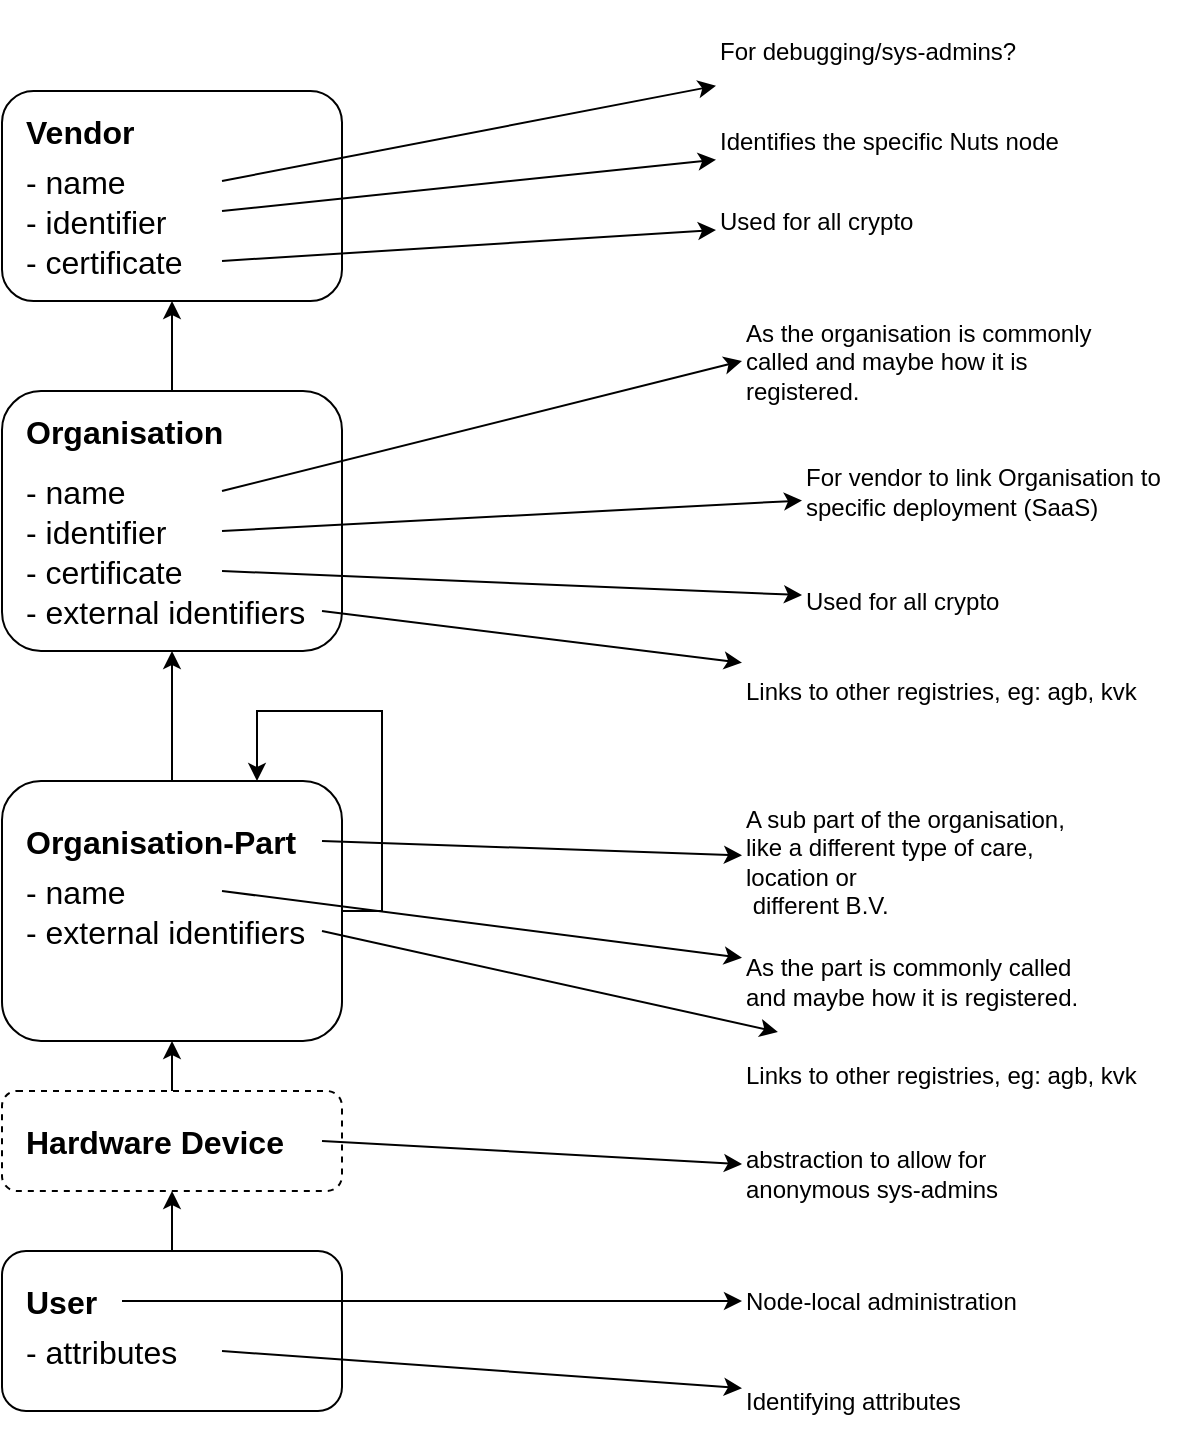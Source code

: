 <mxfile version="11.3.0" type="device" pages="1"><diagram id="QG48dFX8elnxP5RsR9Fy" name="Page-1"><mxGraphModel dx="1106" dy="1003" grid="1" gridSize="10" guides="1" tooltips="1" connect="1" arrows="1" fold="1" page="1" pageScale="1" pageWidth="827" pageHeight="1169" math="0" shadow="0"><root><mxCell id="0"/><mxCell id="1" parent="0"/><mxCell id="VHp0zXAH_yV2pyHHh400-45" value="" style="rounded=1;whiteSpace=wrap;html=1;" vertex="1" parent="1"><mxGeometry x="20" y="67.5" width="170" height="105" as="geometry"/></mxCell><mxCell id="VHp0zXAH_yV2pyHHh400-40" style="edgeStyle=none;rounded=0;orthogonalLoop=1;jettySize=auto;html=1;exitX=0.5;exitY=0;exitDx=0;exitDy=0;entryX=0.5;entryY=1;entryDx=0;entryDy=0;" edge="1" parent="1" source="VHp0zXAH_yV2pyHHh400-35" target="VHp0zXAH_yV2pyHHh400-31"><mxGeometry relative="1" as="geometry"/></mxCell><mxCell id="VHp0zXAH_yV2pyHHh400-35" value="" style="rounded=1;whiteSpace=wrap;html=1;" vertex="1" parent="1"><mxGeometry x="20" y="647.5" width="170" height="80" as="geometry"/></mxCell><mxCell id="VHp0zXAH_yV2pyHHh400-32" style="edgeStyle=orthogonalEdgeStyle;rounded=0;orthogonalLoop=1;jettySize=auto;html=1;exitX=0.5;exitY=0;exitDx=0;exitDy=0;" edge="1" parent="1" source="VHp0zXAH_yV2pyHHh400-31" target="VHp0zXAH_yV2pyHHh400-24"><mxGeometry relative="1" as="geometry"/></mxCell><mxCell id="VHp0zXAH_yV2pyHHh400-31" value="" style="rounded=1;whiteSpace=wrap;html=1;dashed=1;" vertex="1" parent="1"><mxGeometry x="20" y="567.5" width="170" height="50" as="geometry"/></mxCell><mxCell id="VHp0zXAH_yV2pyHHh400-27" style="edgeStyle=orthogonalEdgeStyle;rounded=0;orthogonalLoop=1;jettySize=auto;html=1;exitX=0.5;exitY=0;exitDx=0;exitDy=0;entryX=0.5;entryY=1;entryDx=0;entryDy=0;" edge="1" parent="1" source="VHp0zXAH_yV2pyHHh400-24" target="VHp0zXAH_yV2pyHHh400-13"><mxGeometry relative="1" as="geometry"/></mxCell><mxCell id="VHp0zXAH_yV2pyHHh400-24" value="" style="rounded=1;whiteSpace=wrap;html=1;" vertex="1" parent="1"><mxGeometry x="20" y="412.5" width="170" height="130" as="geometry"/></mxCell><mxCell id="VHp0zXAH_yV2pyHHh400-46" style="edgeStyle=none;rounded=0;orthogonalLoop=1;jettySize=auto;html=1;exitX=0.5;exitY=0;exitDx=0;exitDy=0;" edge="1" parent="1" source="VHp0zXAH_yV2pyHHh400-13" target="VHp0zXAH_yV2pyHHh400-45"><mxGeometry relative="1" as="geometry"/></mxCell><mxCell id="VHp0zXAH_yV2pyHHh400-13" value="" style="rounded=1;whiteSpace=wrap;html=1;" vertex="1" parent="1"><mxGeometry x="20" y="217.5" width="170" height="130" as="geometry"/></mxCell><mxCell id="VHp0zXAH_yV2pyHHh400-2" value="For vendor to link Organisation to specific deployment (SaaS)" style="text;html=1;strokeColor=none;fillColor=none;align=left;verticalAlign=middle;whiteSpace=wrap;rounded=0;" vertex="1" parent="1"><mxGeometry x="420" y="237.5" width="180" height="60" as="geometry"/></mxCell><mxCell id="VHp0zXAH_yV2pyHHh400-3" value="As the organisation is commonly called and maybe how it is registered." style="text;html=1;strokeColor=none;fillColor=none;align=left;verticalAlign=middle;whiteSpace=wrap;rounded=0;" vertex="1" parent="1"><mxGeometry x="390" y="177.5" width="180" height="50" as="geometry"/></mxCell><mxCell id="VHp0zXAH_yV2pyHHh400-4" value="Used for all crypto" style="text;html=1;strokeColor=none;fillColor=none;align=left;verticalAlign=middle;whiteSpace=wrap;rounded=0;direction=south;" vertex="1" parent="1"><mxGeometry x="420" y="307.5" width="142" height="30" as="geometry"/></mxCell><mxCell id="VHp0zXAH_yV2pyHHh400-6" value="&lt;font style=&quot;font-size: 16px&quot;&gt;&lt;b&gt;Organisation&lt;/b&gt;&lt;/font&gt;" style="text;html=1;strokeColor=none;fillColor=none;align=left;verticalAlign=middle;whiteSpace=wrap;rounded=0;" vertex="1" parent="1"><mxGeometry x="30" y="222.5" width="180" height="30" as="geometry"/></mxCell><mxCell id="VHp0zXAH_yV2pyHHh400-10" style="rounded=0;orthogonalLoop=1;jettySize=auto;html=1;exitX=1;exitY=0.5;exitDx=0;exitDy=0;entryX=0;entryY=0.5;entryDx=0;entryDy=0;" edge="1" parent="1" source="VHp0zXAH_yV2pyHHh400-7" target="VHp0zXAH_yV2pyHHh400-3"><mxGeometry relative="1" as="geometry"/></mxCell><mxCell id="VHp0zXAH_yV2pyHHh400-7" value="&lt;font style=&quot;font-size: 16px&quot;&gt;- name&lt;/font&gt;" style="text;html=1;strokeColor=none;fillColor=none;align=left;verticalAlign=middle;whiteSpace=wrap;rounded=0;" vertex="1" parent="1"><mxGeometry x="30" y="257.5" width="100" height="20" as="geometry"/></mxCell><mxCell id="VHp0zXAH_yV2pyHHh400-11" style="edgeStyle=none;rounded=0;orthogonalLoop=1;jettySize=auto;html=1;exitX=1;exitY=0.5;exitDx=0;exitDy=0;" edge="1" parent="1" source="VHp0zXAH_yV2pyHHh400-8" target="VHp0zXAH_yV2pyHHh400-2"><mxGeometry relative="1" as="geometry"/></mxCell><mxCell id="VHp0zXAH_yV2pyHHh400-8" value="&lt;font style=&quot;font-size: 16px&quot;&gt;- identifier&lt;/font&gt;" style="text;html=1;strokeColor=none;fillColor=none;align=left;verticalAlign=middle;whiteSpace=wrap;rounded=0;" vertex="1" parent="1"><mxGeometry x="30" y="277.5" width="100" height="20" as="geometry"/></mxCell><mxCell id="VHp0zXAH_yV2pyHHh400-12" style="edgeStyle=none;rounded=0;orthogonalLoop=1;jettySize=auto;html=1;exitX=1;exitY=0.5;exitDx=0;exitDy=0;" edge="1" parent="1" source="VHp0zXAH_yV2pyHHh400-9" target="VHp0zXAH_yV2pyHHh400-4"><mxGeometry relative="1" as="geometry"/></mxCell><mxCell id="VHp0zXAH_yV2pyHHh400-9" value="&lt;font style=&quot;font-size: 16px&quot;&gt;- certificate&lt;/font&gt;" style="text;html=1;strokeColor=none;fillColor=none;align=left;verticalAlign=middle;whiteSpace=wrap;rounded=0;" vertex="1" parent="1"><mxGeometry x="30" y="297.5" width="100" height="20" as="geometry"/></mxCell><mxCell id="VHp0zXAH_yV2pyHHh400-16" style="edgeStyle=none;rounded=0;orthogonalLoop=1;jettySize=auto;html=1;exitX=1;exitY=0.5;exitDx=0;exitDy=0;" edge="1" parent="1" source="VHp0zXAH_yV2pyHHh400-14" target="VHp0zXAH_yV2pyHHh400-15"><mxGeometry relative="1" as="geometry"/></mxCell><mxCell id="VHp0zXAH_yV2pyHHh400-14" value="&lt;font style=&quot;font-size: 16px&quot;&gt;&lt;b&gt;Organisation-Part&lt;/b&gt;&lt;/font&gt;" style="text;html=1;strokeColor=none;fillColor=none;align=left;verticalAlign=middle;whiteSpace=wrap;rounded=0;" vertex="1" parent="1"><mxGeometry x="30" y="427.5" width="150" height="30" as="geometry"/></mxCell><mxCell id="VHp0zXAH_yV2pyHHh400-15" value="A sub part of the organisation, like a different type of care, location or&lt;br&gt;&amp;nbsp;different B.V." style="text;html=1;strokeColor=none;fillColor=none;align=left;verticalAlign=middle;whiteSpace=wrap;rounded=0;" vertex="1" parent="1"><mxGeometry x="390" y="427.5" width="167" height="50" as="geometry"/></mxCell><mxCell id="VHp0zXAH_yV2pyHHh400-54" style="edgeStyle=none;rounded=0;orthogonalLoop=1;jettySize=auto;html=1;exitX=1;exitY=0.5;exitDx=0;exitDy=0;" edge="1" parent="1" source="VHp0zXAH_yV2pyHHh400-17" target="VHp0zXAH_yV2pyHHh400-18"><mxGeometry relative="1" as="geometry"/></mxCell><mxCell id="VHp0zXAH_yV2pyHHh400-17" value="&lt;font style=&quot;font-size: 16px&quot;&gt;- name&lt;/font&gt;" style="text;html=1;strokeColor=none;fillColor=none;align=left;verticalAlign=middle;whiteSpace=wrap;rounded=0;" vertex="1" parent="1"><mxGeometry x="30" y="457.5" width="100" height="20" as="geometry"/></mxCell><mxCell id="VHp0zXAH_yV2pyHHh400-18" value="As the part is commonly called and maybe how it is registered." style="text;html=1;strokeColor=none;fillColor=none;align=left;verticalAlign=middle;whiteSpace=wrap;rounded=0;" vertex="1" parent="1"><mxGeometry x="390" y="487.5" width="180" height="50" as="geometry"/></mxCell><mxCell id="VHp0zXAH_yV2pyHHh400-21" style="edgeStyle=none;rounded=0;orthogonalLoop=1;jettySize=auto;html=1;exitX=1;exitY=0.5;exitDx=0;exitDy=0;" edge="1" parent="1" source="VHp0zXAH_yV2pyHHh400-19" target="VHp0zXAH_yV2pyHHh400-20"><mxGeometry relative="1" as="geometry"/></mxCell><mxCell id="VHp0zXAH_yV2pyHHh400-19" value="&lt;font style=&quot;font-size: 16px&quot;&gt;- external identifiers&lt;/font&gt;" style="text;html=1;strokeColor=none;fillColor=none;align=left;verticalAlign=middle;whiteSpace=wrap;rounded=0;" vertex="1" parent="1"><mxGeometry x="30" y="317.5" width="150" height="20" as="geometry"/></mxCell><mxCell id="VHp0zXAH_yV2pyHHh400-20" value="Links to other registries, eg: agb, kvk" style="text;html=1;strokeColor=none;fillColor=none;align=left;verticalAlign=middle;whiteSpace=wrap;rounded=0;" vertex="1" parent="1"><mxGeometry x="390" y="337.5" width="230" height="60" as="geometry"/></mxCell><mxCell id="VHp0zXAH_yV2pyHHh400-56" style="edgeStyle=none;rounded=0;orthogonalLoop=1;jettySize=auto;html=1;exitX=1;exitY=0.5;exitDx=0;exitDy=0;" edge="1" parent="1" source="VHp0zXAH_yV2pyHHh400-22" target="VHp0zXAH_yV2pyHHh400-55"><mxGeometry relative="1" as="geometry"/></mxCell><mxCell id="VHp0zXAH_yV2pyHHh400-22" value="&lt;font style=&quot;font-size: 16px&quot;&gt;- external identifiers&lt;/font&gt;" style="text;html=1;strokeColor=none;fillColor=none;align=left;verticalAlign=middle;whiteSpace=wrap;rounded=0;" vertex="1" parent="1"><mxGeometry x="30" y="477.5" width="150" height="20" as="geometry"/></mxCell><mxCell id="VHp0zXAH_yV2pyHHh400-25" style="edgeStyle=orthogonalEdgeStyle;rounded=0;orthogonalLoop=1;jettySize=auto;html=1;exitX=1;exitY=0.5;exitDx=0;exitDy=0;entryX=0.75;entryY=0;entryDx=0;entryDy=0;" edge="1" parent="1" source="VHp0zXAH_yV2pyHHh400-24" target="VHp0zXAH_yV2pyHHh400-24"><mxGeometry relative="1" as="geometry"><Array as="points"><mxPoint x="210" y="477.5"/><mxPoint x="210" y="377.5"/><mxPoint x="148" y="377.5"/></Array></mxGeometry></mxCell><mxCell id="VHp0zXAH_yV2pyHHh400-30" style="rounded=0;orthogonalLoop=1;jettySize=auto;html=1;exitX=1;exitY=0.5;exitDx=0;exitDy=0;" edge="1" parent="1" source="VHp0zXAH_yV2pyHHh400-28" target="VHp0zXAH_yV2pyHHh400-29"><mxGeometry relative="1" as="geometry"/></mxCell><mxCell id="VHp0zXAH_yV2pyHHh400-28" value="&lt;font style=&quot;font-size: 16px&quot;&gt;&lt;b&gt;Hardware Device&lt;/b&gt;&lt;/font&gt;" style="text;html=1;strokeColor=none;fillColor=none;align=left;verticalAlign=middle;whiteSpace=wrap;rounded=0;" vertex="1" parent="1"><mxGeometry x="30" y="577.5" width="150" height="30" as="geometry"/></mxCell><mxCell id="VHp0zXAH_yV2pyHHh400-29" value="abstraction to allow for anonymous sys-admins" style="text;html=1;strokeColor=none;fillColor=none;align=left;verticalAlign=middle;whiteSpace=wrap;rounded=0;" vertex="1" parent="1"><mxGeometry x="390" y="584" width="180" height="50" as="geometry"/></mxCell><mxCell id="VHp0zXAH_yV2pyHHh400-37" style="edgeStyle=orthogonalEdgeStyle;rounded=0;orthogonalLoop=1;jettySize=auto;html=1;exitX=1;exitY=0.5;exitDx=0;exitDy=0;" edge="1" parent="1" source="VHp0zXAH_yV2pyHHh400-33" target="VHp0zXAH_yV2pyHHh400-36"><mxGeometry relative="1" as="geometry"/></mxCell><mxCell id="VHp0zXAH_yV2pyHHh400-33" value="&lt;font style=&quot;font-size: 16px&quot;&gt;&lt;b&gt;User&lt;/b&gt;&lt;/font&gt;" style="text;html=1;strokeColor=none;fillColor=none;align=left;verticalAlign=middle;whiteSpace=wrap;rounded=0;" vertex="1" parent="1"><mxGeometry x="30" y="657.5" width="50" height="30" as="geometry"/></mxCell><mxCell id="VHp0zXAH_yV2pyHHh400-39" style="rounded=0;orthogonalLoop=1;jettySize=auto;html=1;exitX=1;exitY=0.5;exitDx=0;exitDy=0;" edge="1" parent="1" source="VHp0zXAH_yV2pyHHh400-34" target="VHp0zXAH_yV2pyHHh400-38"><mxGeometry relative="1" as="geometry"/></mxCell><mxCell id="VHp0zXAH_yV2pyHHh400-34" value="&lt;font style=&quot;font-size: 16px&quot;&gt;- attributes&lt;/font&gt;" style="text;html=1;strokeColor=none;fillColor=none;align=left;verticalAlign=middle;whiteSpace=wrap;rounded=0;" vertex="1" parent="1"><mxGeometry x="30" y="687.5" width="100" height="20" as="geometry"/></mxCell><mxCell id="VHp0zXAH_yV2pyHHh400-36" value="Node-local administration" style="text;html=1;strokeColor=none;fillColor=none;align=left;verticalAlign=middle;whiteSpace=wrap;rounded=0;" vertex="1" parent="1"><mxGeometry x="390" y="647.5" width="180" height="50" as="geometry"/></mxCell><mxCell id="VHp0zXAH_yV2pyHHh400-38" value="Identifying attributes" style="text;html=1;strokeColor=none;fillColor=none;align=left;verticalAlign=middle;whiteSpace=wrap;rounded=0;" vertex="1" parent="1"><mxGeometry x="390" y="697.5" width="180" height="50" as="geometry"/></mxCell><mxCell id="VHp0zXAH_yV2pyHHh400-41" value="&lt;font style=&quot;font-size: 16px&quot;&gt;&lt;b&gt;Vendor&lt;/b&gt;&lt;/font&gt;" style="text;html=1;strokeColor=none;fillColor=none;align=left;verticalAlign=middle;whiteSpace=wrap;rounded=0;" vertex="1" parent="1"><mxGeometry x="30" y="72.5" width="180" height="30" as="geometry"/></mxCell><mxCell id="VHp0zXAH_yV2pyHHh400-48" style="edgeStyle=none;rounded=0;orthogonalLoop=1;jettySize=auto;html=1;exitX=1;exitY=0.5;exitDx=0;exitDy=0;" edge="1" parent="1" source="VHp0zXAH_yV2pyHHh400-42" target="VHp0zXAH_yV2pyHHh400-47"><mxGeometry relative="1" as="geometry"/></mxCell><mxCell id="VHp0zXAH_yV2pyHHh400-42" value="&lt;font style=&quot;font-size: 16px&quot;&gt;- name&lt;/font&gt;" style="text;html=1;strokeColor=none;fillColor=none;align=left;verticalAlign=middle;whiteSpace=wrap;rounded=0;" vertex="1" parent="1"><mxGeometry x="30" y="102.5" width="100" height="20" as="geometry"/></mxCell><mxCell id="VHp0zXAH_yV2pyHHh400-50" style="edgeStyle=none;rounded=0;orthogonalLoop=1;jettySize=auto;html=1;exitX=1;exitY=0.25;exitDx=0;exitDy=0;" edge="1" parent="1" source="VHp0zXAH_yV2pyHHh400-43" target="VHp0zXAH_yV2pyHHh400-49"><mxGeometry relative="1" as="geometry"/></mxCell><mxCell id="VHp0zXAH_yV2pyHHh400-43" value="&lt;font style=&quot;font-size: 16px&quot;&gt;- identifier&lt;/font&gt;" style="text;html=1;strokeColor=none;fillColor=none;align=left;verticalAlign=middle;whiteSpace=wrap;rounded=0;" vertex="1" parent="1"><mxGeometry x="30" y="122.5" width="100" height="20" as="geometry"/></mxCell><mxCell id="VHp0zXAH_yV2pyHHh400-53" style="edgeStyle=none;rounded=0;orthogonalLoop=1;jettySize=auto;html=1;exitX=1;exitY=0.5;exitDx=0;exitDy=0;" edge="1" parent="1" source="VHp0zXAH_yV2pyHHh400-44" target="VHp0zXAH_yV2pyHHh400-52"><mxGeometry relative="1" as="geometry"/></mxCell><mxCell id="VHp0zXAH_yV2pyHHh400-44" value="&lt;font style=&quot;font-size: 16px&quot;&gt;- certificate&lt;/font&gt;" style="text;html=1;strokeColor=none;fillColor=none;align=left;verticalAlign=middle;whiteSpace=wrap;rounded=0;" vertex="1" parent="1"><mxGeometry x="30" y="142.5" width="100" height="20" as="geometry"/></mxCell><mxCell id="VHp0zXAH_yV2pyHHh400-47" value="For debugging/sys-admins?" style="text;html=1;strokeColor=none;fillColor=none;align=left;verticalAlign=middle;whiteSpace=wrap;rounded=0;" vertex="1" parent="1"><mxGeometry x="377" y="22.5" width="180" height="50" as="geometry"/></mxCell><mxCell id="VHp0zXAH_yV2pyHHh400-49" value="Identifies the specific Nuts node" style="text;html=1;strokeColor=none;fillColor=none;align=left;verticalAlign=middle;whiteSpace=wrap;rounded=0;" vertex="1" parent="1"><mxGeometry x="377" y="72.5" width="180" height="40" as="geometry"/></mxCell><mxCell id="VHp0zXAH_yV2pyHHh400-52" value="Used for all crypto" style="text;html=1;strokeColor=none;fillColor=none;align=left;verticalAlign=middle;whiteSpace=wrap;rounded=0;direction=south;" vertex="1" parent="1"><mxGeometry x="377" y="117.5" width="142" height="30" as="geometry"/></mxCell><mxCell id="VHp0zXAH_yV2pyHHh400-55" value="Links to other registries, eg: agb, kvk" style="text;html=1;strokeColor=none;fillColor=none;align=left;verticalAlign=middle;whiteSpace=wrap;rounded=0;" vertex="1" parent="1"><mxGeometry x="390" y="538" width="230" height="43" as="geometry"/></mxCell></root></mxGraphModel></diagram></mxfile>
